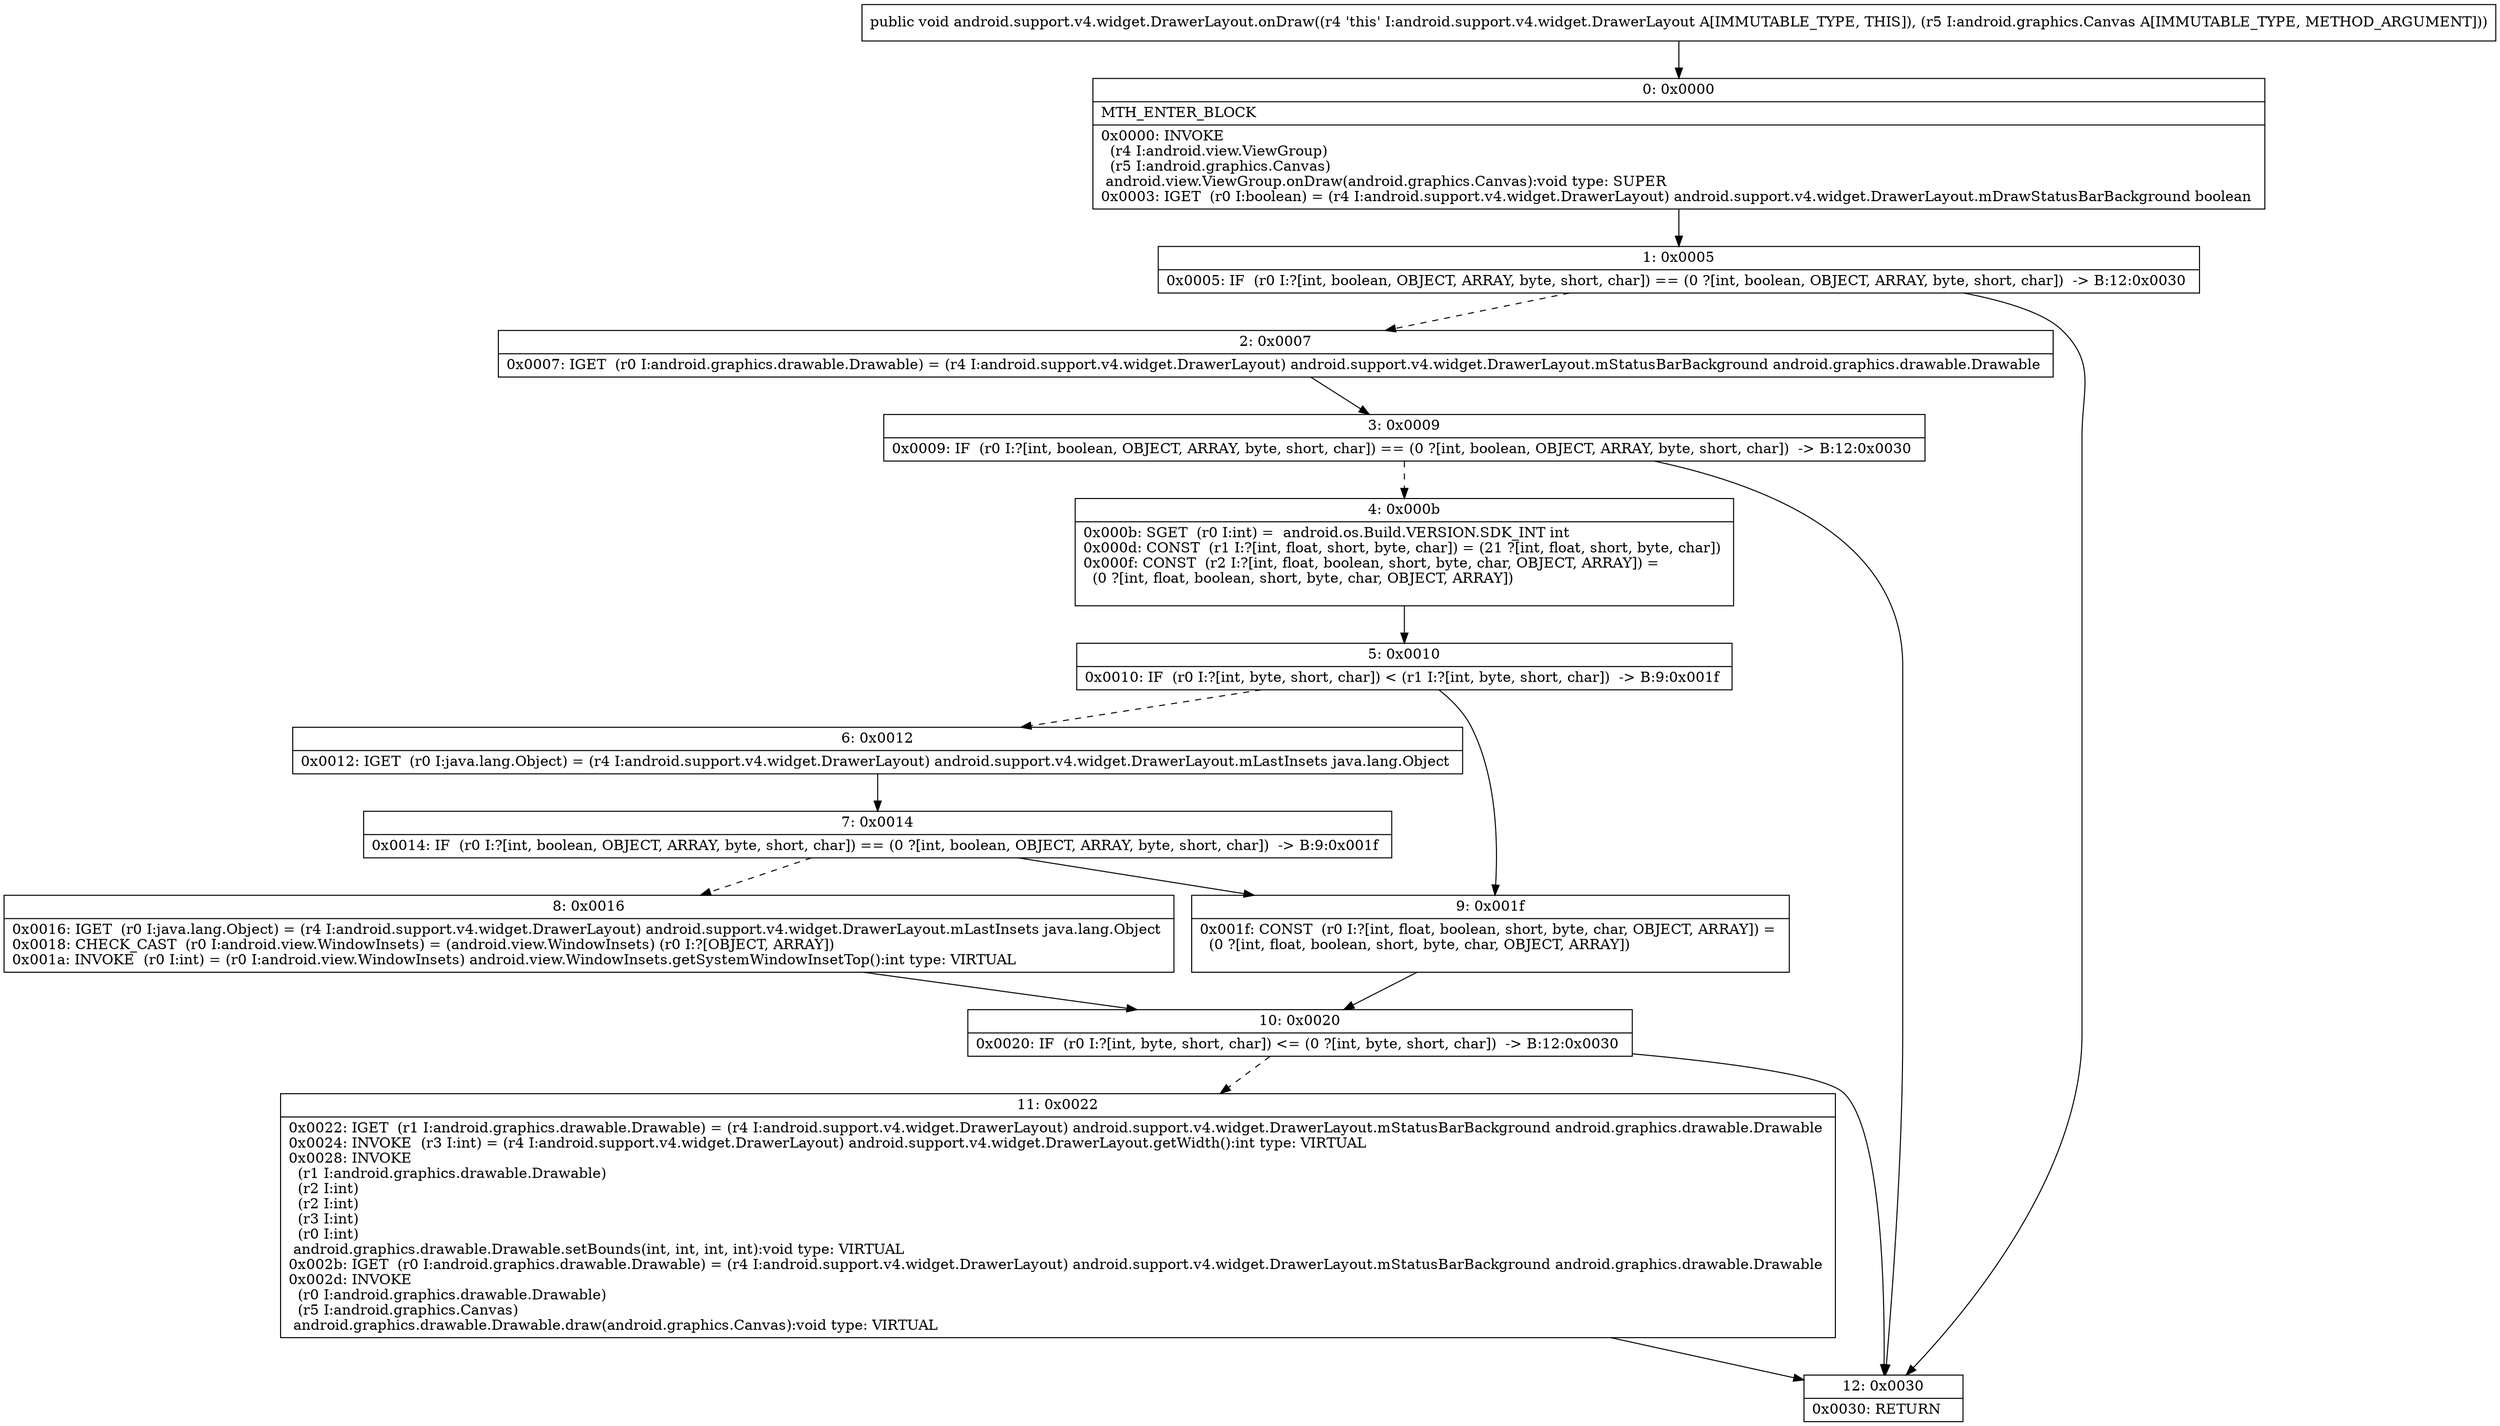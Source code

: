 digraph "CFG forandroid.support.v4.widget.DrawerLayout.onDraw(Landroid\/graphics\/Canvas;)V" {
Node_0 [shape=record,label="{0\:\ 0x0000|MTH_ENTER_BLOCK\l|0x0000: INVOKE  \l  (r4 I:android.view.ViewGroup)\l  (r5 I:android.graphics.Canvas)\l android.view.ViewGroup.onDraw(android.graphics.Canvas):void type: SUPER \l0x0003: IGET  (r0 I:boolean) = (r4 I:android.support.v4.widget.DrawerLayout) android.support.v4.widget.DrawerLayout.mDrawStatusBarBackground boolean \l}"];
Node_1 [shape=record,label="{1\:\ 0x0005|0x0005: IF  (r0 I:?[int, boolean, OBJECT, ARRAY, byte, short, char]) == (0 ?[int, boolean, OBJECT, ARRAY, byte, short, char])  \-\> B:12:0x0030 \l}"];
Node_2 [shape=record,label="{2\:\ 0x0007|0x0007: IGET  (r0 I:android.graphics.drawable.Drawable) = (r4 I:android.support.v4.widget.DrawerLayout) android.support.v4.widget.DrawerLayout.mStatusBarBackground android.graphics.drawable.Drawable \l}"];
Node_3 [shape=record,label="{3\:\ 0x0009|0x0009: IF  (r0 I:?[int, boolean, OBJECT, ARRAY, byte, short, char]) == (0 ?[int, boolean, OBJECT, ARRAY, byte, short, char])  \-\> B:12:0x0030 \l}"];
Node_4 [shape=record,label="{4\:\ 0x000b|0x000b: SGET  (r0 I:int) =  android.os.Build.VERSION.SDK_INT int \l0x000d: CONST  (r1 I:?[int, float, short, byte, char]) = (21 ?[int, float, short, byte, char]) \l0x000f: CONST  (r2 I:?[int, float, boolean, short, byte, char, OBJECT, ARRAY]) = \l  (0 ?[int, float, boolean, short, byte, char, OBJECT, ARRAY])\l \l}"];
Node_5 [shape=record,label="{5\:\ 0x0010|0x0010: IF  (r0 I:?[int, byte, short, char]) \< (r1 I:?[int, byte, short, char])  \-\> B:9:0x001f \l}"];
Node_6 [shape=record,label="{6\:\ 0x0012|0x0012: IGET  (r0 I:java.lang.Object) = (r4 I:android.support.v4.widget.DrawerLayout) android.support.v4.widget.DrawerLayout.mLastInsets java.lang.Object \l}"];
Node_7 [shape=record,label="{7\:\ 0x0014|0x0014: IF  (r0 I:?[int, boolean, OBJECT, ARRAY, byte, short, char]) == (0 ?[int, boolean, OBJECT, ARRAY, byte, short, char])  \-\> B:9:0x001f \l}"];
Node_8 [shape=record,label="{8\:\ 0x0016|0x0016: IGET  (r0 I:java.lang.Object) = (r4 I:android.support.v4.widget.DrawerLayout) android.support.v4.widget.DrawerLayout.mLastInsets java.lang.Object \l0x0018: CHECK_CAST  (r0 I:android.view.WindowInsets) = (android.view.WindowInsets) (r0 I:?[OBJECT, ARRAY]) \l0x001a: INVOKE  (r0 I:int) = (r0 I:android.view.WindowInsets) android.view.WindowInsets.getSystemWindowInsetTop():int type: VIRTUAL \l}"];
Node_9 [shape=record,label="{9\:\ 0x001f|0x001f: CONST  (r0 I:?[int, float, boolean, short, byte, char, OBJECT, ARRAY]) = \l  (0 ?[int, float, boolean, short, byte, char, OBJECT, ARRAY])\l \l}"];
Node_10 [shape=record,label="{10\:\ 0x0020|0x0020: IF  (r0 I:?[int, byte, short, char]) \<= (0 ?[int, byte, short, char])  \-\> B:12:0x0030 \l}"];
Node_11 [shape=record,label="{11\:\ 0x0022|0x0022: IGET  (r1 I:android.graphics.drawable.Drawable) = (r4 I:android.support.v4.widget.DrawerLayout) android.support.v4.widget.DrawerLayout.mStatusBarBackground android.graphics.drawable.Drawable \l0x0024: INVOKE  (r3 I:int) = (r4 I:android.support.v4.widget.DrawerLayout) android.support.v4.widget.DrawerLayout.getWidth():int type: VIRTUAL \l0x0028: INVOKE  \l  (r1 I:android.graphics.drawable.Drawable)\l  (r2 I:int)\l  (r2 I:int)\l  (r3 I:int)\l  (r0 I:int)\l android.graphics.drawable.Drawable.setBounds(int, int, int, int):void type: VIRTUAL \l0x002b: IGET  (r0 I:android.graphics.drawable.Drawable) = (r4 I:android.support.v4.widget.DrawerLayout) android.support.v4.widget.DrawerLayout.mStatusBarBackground android.graphics.drawable.Drawable \l0x002d: INVOKE  \l  (r0 I:android.graphics.drawable.Drawable)\l  (r5 I:android.graphics.Canvas)\l android.graphics.drawable.Drawable.draw(android.graphics.Canvas):void type: VIRTUAL \l}"];
Node_12 [shape=record,label="{12\:\ 0x0030|0x0030: RETURN   \l}"];
MethodNode[shape=record,label="{public void android.support.v4.widget.DrawerLayout.onDraw((r4 'this' I:android.support.v4.widget.DrawerLayout A[IMMUTABLE_TYPE, THIS]), (r5 I:android.graphics.Canvas A[IMMUTABLE_TYPE, METHOD_ARGUMENT])) }"];
MethodNode -> Node_0;
Node_0 -> Node_1;
Node_1 -> Node_2[style=dashed];
Node_1 -> Node_12;
Node_2 -> Node_3;
Node_3 -> Node_4[style=dashed];
Node_3 -> Node_12;
Node_4 -> Node_5;
Node_5 -> Node_6[style=dashed];
Node_5 -> Node_9;
Node_6 -> Node_7;
Node_7 -> Node_8[style=dashed];
Node_7 -> Node_9;
Node_8 -> Node_10;
Node_9 -> Node_10;
Node_10 -> Node_11[style=dashed];
Node_10 -> Node_12;
Node_11 -> Node_12;
}

